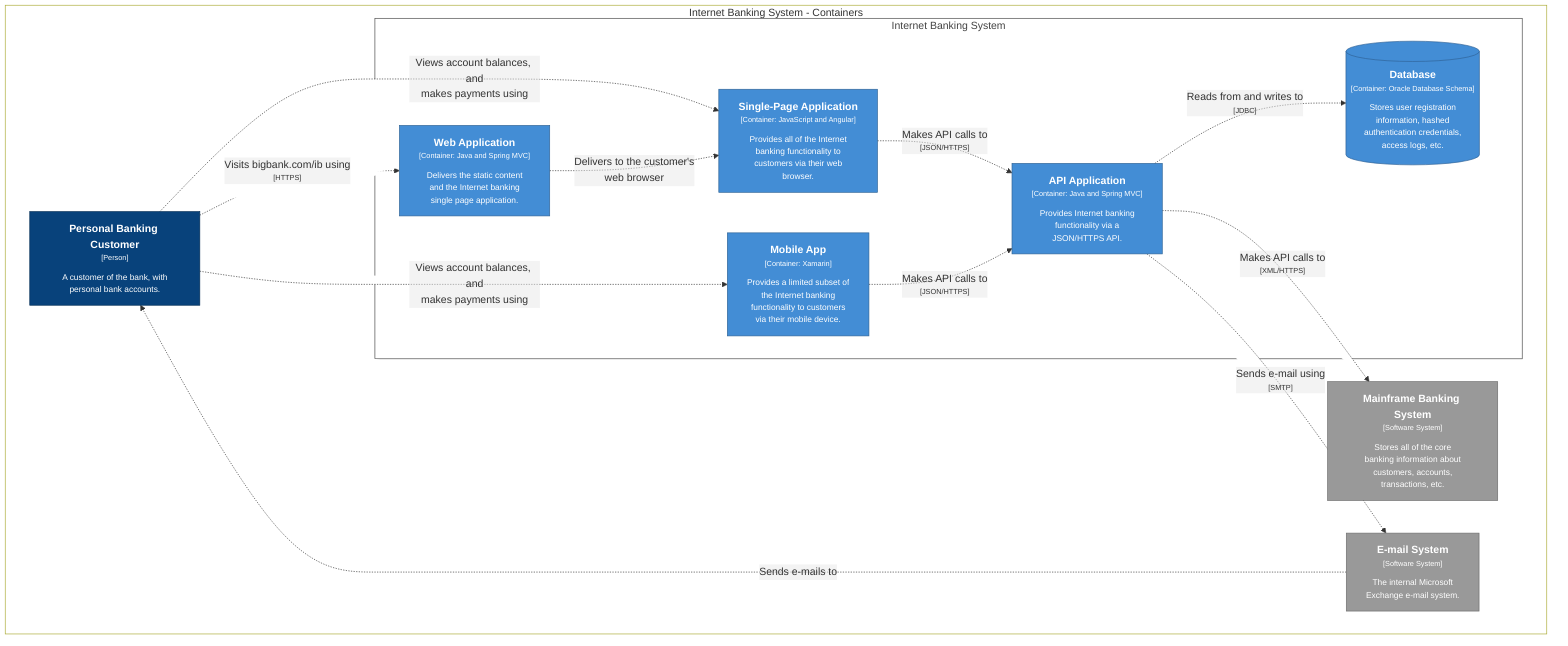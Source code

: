 graph TB
  linkStyle default fill:#ffffff

  subgraph diagram [Internet Banking System - Containers]
    style diagram fill:#ffffff

    1["<div style='font-weight: bold'>Personal Banking Customer</div><div style='font-size: 70%; margin-top: 0px'>[Person]</div><div style='font-size: 80%; margin-top:10px'>A customer of the bank, with<br />personal bank accounts.</div>"]
    style 1 fill:#08427b,stroke:#052e56,color:#ffffff
    4["<div style='font-weight: bold'>Mainframe Banking System</div><div style='font-size: 70%; margin-top: 0px'>[Software System]</div><div style='font-size: 80%; margin-top:10px'>Stores all of the core<br />banking information about<br />customers, accounts,<br />transactions, etc.</div>"]
    style 4 fill:#999999,stroke:#6b6b6b,color:#ffffff
    6["<div style='font-weight: bold'>E-mail System</div><div style='font-size: 70%; margin-top: 0px'>[Software System]</div><div style='font-size: 80%; margin-top:10px'>The internal Microsoft<br />Exchange e-mail system.</div>"]
    style 6 fill:#999999,stroke:#6b6b6b,color:#ffffff

    subgraph 2 [Internet Banking System]
      style 2 fill:#ffffff,stroke:#444444,color:#444444

      17["<div style='font-weight: bold'>Single-Page Application</div><div style='font-size: 70%; margin-top: 0px'>[Container: JavaScript and Angular]</div><div style='font-size: 80%; margin-top:10px'>Provides all of the Internet<br />banking functionality to<br />customers via their web<br />browser.</div>"]
      style 17 fill:#438dd5,stroke:#2e6295,color:#ffffff
      18["<div style='font-weight: bold'>Mobile App</div><div style='font-size: 70%; margin-top: 0px'>[Container: Xamarin]</div><div style='font-size: 80%; margin-top:10px'>Provides a limited subset of<br />the Internet banking<br />functionality to customers<br />via their mobile device.</div>"]
      style 18 fill:#438dd5,stroke:#2e6295,color:#ffffff
      19["<div style='font-weight: bold'>Web Application</div><div style='font-size: 70%; margin-top: 0px'>[Container: Java and Spring MVC]</div><div style='font-size: 80%; margin-top:10px'>Delivers the static content<br />and the Internet banking<br />single page application.</div>"]
      style 19 fill:#438dd5,stroke:#2e6295,color:#ffffff
      20["<div style='font-weight: bold'>API Application</div><div style='font-size: 70%; margin-top: 0px'>[Container: Java and Spring MVC]</div><div style='font-size: 80%; margin-top:10px'>Provides Internet banking<br />functionality via a<br />JSON/HTTPS API.</div>"]
      style 20 fill:#438dd5,stroke:#2e6295,color:#ffffff
      21[("<div style='font-weight: bold'>Database</div><div style='font-size: 70%; margin-top: 0px'>[Container: Oracle Database Schema]</div><div style='font-size: 80%; margin-top:10px'>Stores user registration<br />information, hashed<br />authentication credentials,<br />access logs, etc.</div>")]
      style 21 fill:#438dd5,stroke:#2e6295,color:#ffffff
    end

    1-. "<div>Visits bigbank.com/ib using</div><div style='font-size: 70%'>[HTTPS]</div>" .->19
    1-. "<div>Views account balances, and<br />makes payments using</div><div style='font-size: 70%'></div>" .->17
    1-. "<div>Views account balances, and<br />makes payments using</div><div style='font-size: 70%'></div>" .->18
    19-. "<div>Delivers to the customer's<br />web browser</div><div style='font-size: 70%'></div>" .->17
    20-. "<div>Reads from and writes to</div><div style='font-size: 70%'>[JDBC]</div>" .->21
    20-. "<div>Makes API calls to</div><div style='font-size: 70%'>[XML/HTTPS]</div>" .->4
    20-. "<div>Sends e-mail using</div><div style='font-size: 70%'>[SMTP]</div>" .->6
    17-. "<div>Makes API calls to</div><div style='font-size: 70%'>[JSON/HTTPS]</div>" .->20
    18-. "<div>Makes API calls to</div><div style='font-size: 70%'>[JSON/HTTPS]</div>" .->20
    6-. "<div>Sends e-mails to</div><div style='font-size: 70%'></div>" .->1
  end